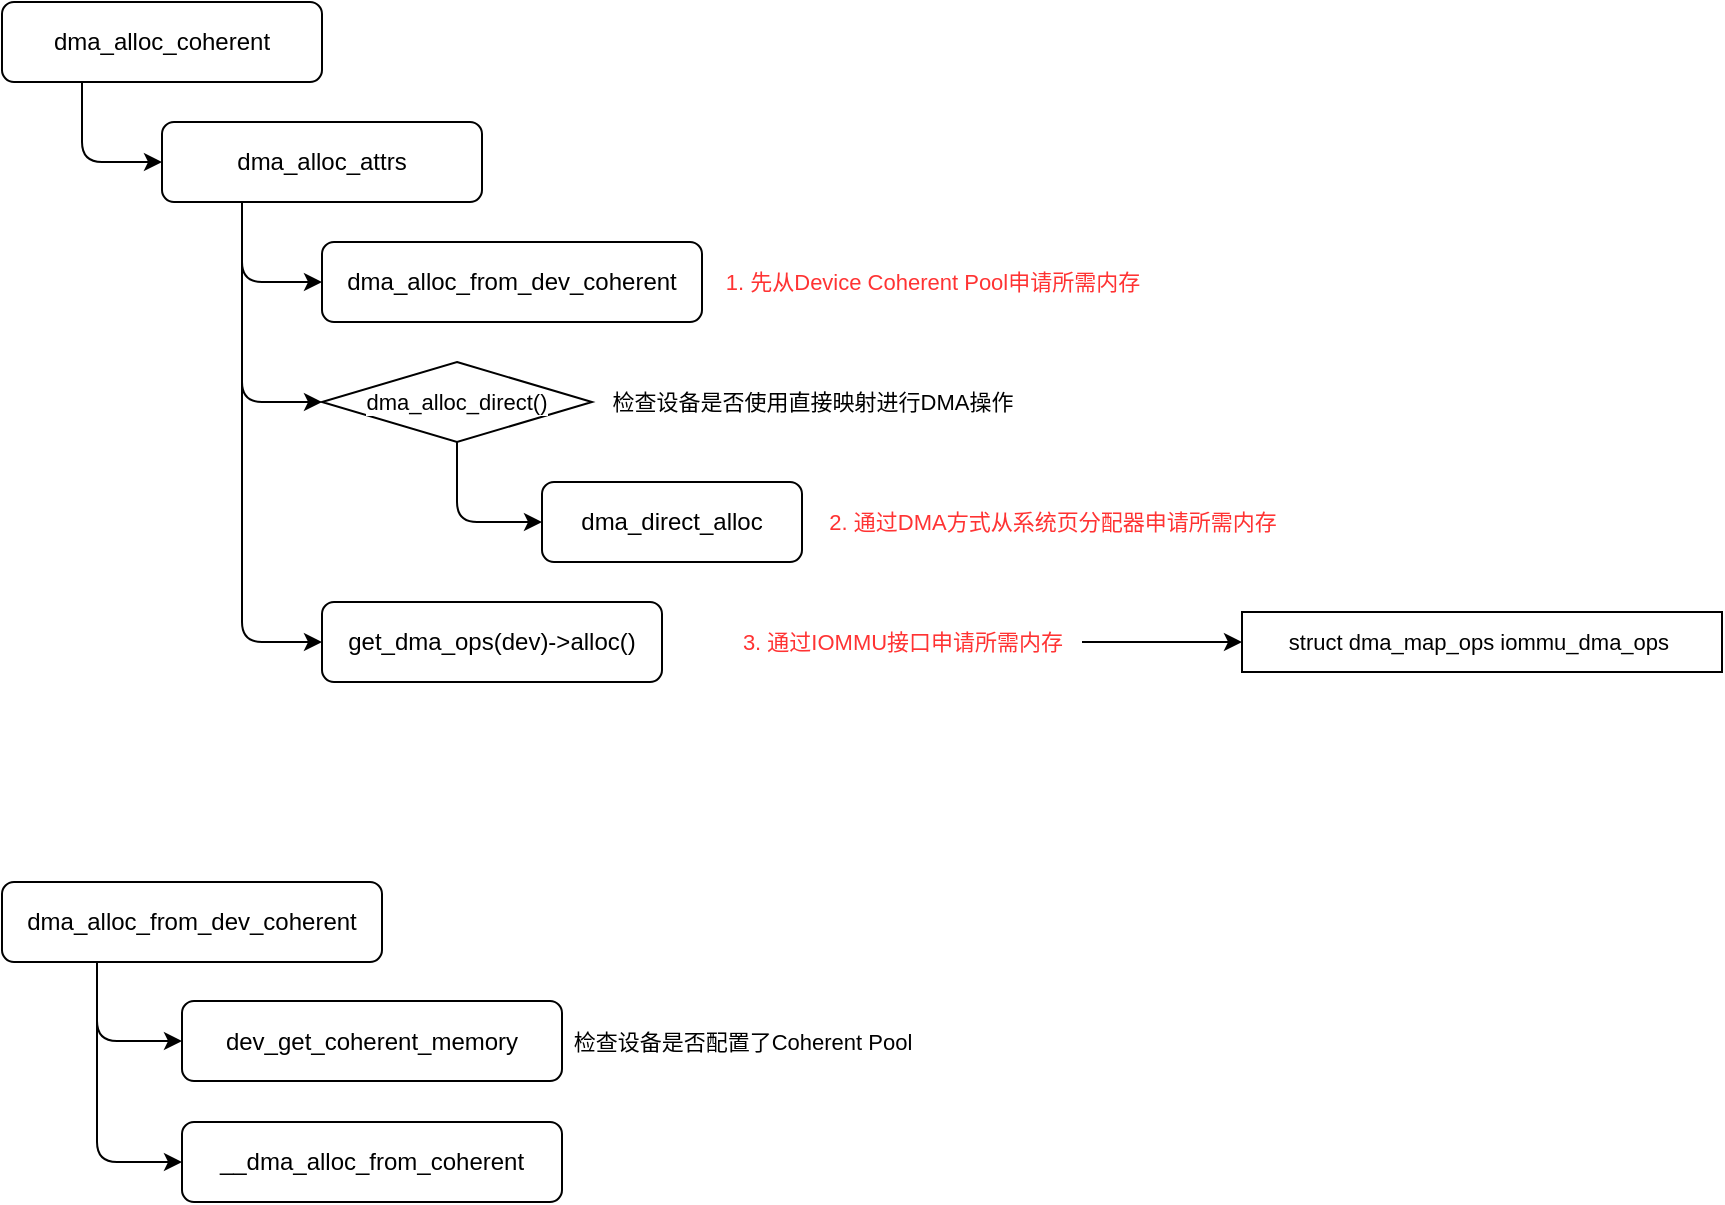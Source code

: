 <mxfile version="23.1.4" type="github" pages="4">
  <diagram name="DMA" id="xgYFPVZLW5DV_Q9SxGE-">
    <mxGraphModel dx="957" dy="1018" grid="1" gridSize="10" guides="1" tooltips="1" connect="1" arrows="1" fold="1" page="1" pageScale="1" pageWidth="827" pageHeight="1169" math="0" shadow="0">
      <root>
        <mxCell id="0" />
        <mxCell id="1" parent="0" />
        <mxCell id="epJa9tiv43tySeTNqx5A-1" style="edgeStyle=orthogonalEdgeStyle;rounded=1;orthogonalLoop=1;jettySize=auto;html=1;exitX=0.25;exitY=1;exitDx=0;exitDy=0;entryX=0;entryY=0.5;entryDx=0;entryDy=0;strokeColor=default;align=center;verticalAlign=middle;fontFamily=Helvetica;fontSize=11;fontColor=default;labelBackgroundColor=default;endArrow=classic;" edge="1" parent="1" source="Iuw46ZuQSelIB0kg3lWG-1" target="Iuw46ZuQSelIB0kg3lWG-2">
          <mxGeometry relative="1" as="geometry" />
        </mxCell>
        <mxCell id="Iuw46ZuQSelIB0kg3lWG-1" value="dma_alloc_coherent" style="rounded=1;whiteSpace=wrap;html=1;" vertex="1" parent="1">
          <mxGeometry x="40" y="40" width="160" height="40" as="geometry" />
        </mxCell>
        <mxCell id="epJa9tiv43tySeTNqx5A-3" style="edgeStyle=orthogonalEdgeStyle;rounded=1;orthogonalLoop=1;jettySize=auto;html=1;exitX=0.25;exitY=1;exitDx=0;exitDy=0;entryX=0;entryY=0.5;entryDx=0;entryDy=0;strokeColor=default;align=center;verticalAlign=middle;fontFamily=Helvetica;fontSize=11;fontColor=default;labelBackgroundColor=default;endArrow=classic;" edge="1" parent="1" source="Iuw46ZuQSelIB0kg3lWG-2" target="epJa9tiv43tySeTNqx5A-2">
          <mxGeometry relative="1" as="geometry" />
        </mxCell>
        <mxCell id="epJa9tiv43tySeTNqx5A-7" style="edgeStyle=orthogonalEdgeStyle;rounded=1;orthogonalLoop=1;jettySize=auto;html=1;exitX=0.5;exitY=1;exitDx=0;exitDy=0;entryX=0;entryY=0.5;entryDx=0;entryDy=0;strokeColor=default;align=center;verticalAlign=middle;fontFamily=Helvetica;fontSize=11;fontColor=default;labelBackgroundColor=default;endArrow=classic;" edge="1" parent="1" source="epJa9tiv43tySeTNqx5A-10" target="epJa9tiv43tySeTNqx5A-4">
          <mxGeometry relative="1" as="geometry" />
        </mxCell>
        <mxCell id="epJa9tiv43tySeTNqx5A-9" style="edgeStyle=orthogonalEdgeStyle;rounded=1;orthogonalLoop=1;jettySize=auto;html=1;exitX=0.25;exitY=1;exitDx=0;exitDy=0;entryX=0;entryY=0.5;entryDx=0;entryDy=0;strokeColor=default;align=center;verticalAlign=middle;fontFamily=Helvetica;fontSize=11;fontColor=default;labelBackgroundColor=default;endArrow=classic;" edge="1" parent="1" source="Iuw46ZuQSelIB0kg3lWG-2" target="epJa9tiv43tySeTNqx5A-6">
          <mxGeometry relative="1" as="geometry" />
        </mxCell>
        <mxCell id="epJa9tiv43tySeTNqx5A-11" style="edgeStyle=orthogonalEdgeStyle;rounded=1;orthogonalLoop=1;jettySize=auto;html=1;exitX=0.25;exitY=1;exitDx=0;exitDy=0;entryX=0;entryY=0.5;entryDx=0;entryDy=0;strokeColor=default;align=center;verticalAlign=middle;fontFamily=Helvetica;fontSize=11;fontColor=default;labelBackgroundColor=default;endArrow=classic;" edge="1" parent="1" source="Iuw46ZuQSelIB0kg3lWG-2" target="epJa9tiv43tySeTNqx5A-10">
          <mxGeometry relative="1" as="geometry" />
        </mxCell>
        <mxCell id="Iuw46ZuQSelIB0kg3lWG-2" value="dma_alloc_attrs" style="rounded=1;whiteSpace=wrap;html=1;" vertex="1" parent="1">
          <mxGeometry x="120" y="100" width="160" height="40" as="geometry" />
        </mxCell>
        <mxCell id="epJa9tiv43tySeTNqx5A-2" value="dma_alloc_from_dev_coherent" style="rounded=1;whiteSpace=wrap;html=1;" vertex="1" parent="1">
          <mxGeometry x="200" y="160" width="190" height="40" as="geometry" />
        </mxCell>
        <mxCell id="epJa9tiv43tySeTNqx5A-4" value="dma_direct_alloc" style="rounded=1;whiteSpace=wrap;html=1;" vertex="1" parent="1">
          <mxGeometry x="310" y="280" width="130" height="40" as="geometry" />
        </mxCell>
        <mxCell id="epJa9tiv43tySeTNqx5A-6" value="get_dma_ops(dev)-&amp;gt;alloc()" style="rounded=1;whiteSpace=wrap;html=1;" vertex="1" parent="1">
          <mxGeometry x="200" y="340" width="170" height="40" as="geometry" />
        </mxCell>
        <mxCell id="epJa9tiv43tySeTNqx5A-10" value="dma_alloc_direct()" style="rhombus;whiteSpace=wrap;html=1;fontFamily=Helvetica;fontSize=11;fontColor=default;labelBackgroundColor=default;" vertex="1" parent="1">
          <mxGeometry x="200" y="220" width="135" height="40" as="geometry" />
        </mxCell>
        <mxCell id="epJa9tiv43tySeTNqx5A-12" value="struct dma_map_ops iommu_dma_ops&amp;nbsp;" style="rounded=0;whiteSpace=wrap;html=1;fontFamily=Helvetica;fontSize=11;fontColor=default;labelBackgroundColor=default;" vertex="1" parent="1">
          <mxGeometry x="660" y="345" width="240" height="30" as="geometry" />
        </mxCell>
        <mxCell id="epJa9tiv43tySeTNqx5A-15" style="edgeStyle=orthogonalEdgeStyle;rounded=1;orthogonalLoop=1;jettySize=auto;html=1;exitX=0.25;exitY=1;exitDx=0;exitDy=0;entryX=0;entryY=0.5;entryDx=0;entryDy=0;strokeColor=default;align=center;verticalAlign=middle;fontFamily=Helvetica;fontSize=11;fontColor=default;labelBackgroundColor=default;endArrow=classic;" edge="1" parent="1" source="epJa9tiv43tySeTNqx5A-13" target="epJa9tiv43tySeTNqx5A-14">
          <mxGeometry relative="1" as="geometry" />
        </mxCell>
        <mxCell id="epJa9tiv43tySeTNqx5A-18" style="edgeStyle=orthogonalEdgeStyle;rounded=1;orthogonalLoop=1;jettySize=auto;html=1;exitX=0.25;exitY=1;exitDx=0;exitDy=0;entryX=0;entryY=0.5;entryDx=0;entryDy=0;strokeColor=default;align=center;verticalAlign=middle;fontFamily=Helvetica;fontSize=11;fontColor=default;labelBackgroundColor=default;endArrow=classic;" edge="1" parent="1" source="epJa9tiv43tySeTNqx5A-13" target="epJa9tiv43tySeTNqx5A-17">
          <mxGeometry relative="1" as="geometry" />
        </mxCell>
        <mxCell id="epJa9tiv43tySeTNqx5A-13" value="dma_alloc_from_dev_coherent" style="rounded=1;whiteSpace=wrap;html=1;" vertex="1" parent="1">
          <mxGeometry x="40" y="480" width="190" height="40" as="geometry" />
        </mxCell>
        <mxCell id="epJa9tiv43tySeTNqx5A-14" value="dev_get_coherent_memory" style="rounded=1;whiteSpace=wrap;html=1;" vertex="1" parent="1">
          <mxGeometry x="130" y="539.5" width="190" height="40" as="geometry" />
        </mxCell>
        <mxCell id="epJa9tiv43tySeTNqx5A-16" value="1. 先从Device Coherent Pool申请所需内存" style="text;html=1;align=center;verticalAlign=middle;resizable=0;points=[];autosize=1;strokeColor=none;fillColor=none;fontFamily=Helvetica;fontSize=11;fontColor=#FF3333;labelBackgroundColor=default;" vertex="1" parent="1">
          <mxGeometry x="390" y="165" width="230" height="30" as="geometry" />
        </mxCell>
        <mxCell id="epJa9tiv43tySeTNqx5A-17" value="__dma_alloc_from_coherent" style="rounded=1;whiteSpace=wrap;html=1;" vertex="1" parent="1">
          <mxGeometry x="130" y="600" width="190" height="40" as="geometry" />
        </mxCell>
        <mxCell id="epJa9tiv43tySeTNqx5A-21" value="检查设备是否配置了Coherent Pool" style="text;html=1;align=center;verticalAlign=middle;resizable=0;points=[];autosize=1;strokeColor=none;fillColor=none;fontFamily=Helvetica;fontSize=11;fontColor=default;labelBackgroundColor=default;" vertex="1" parent="1">
          <mxGeometry x="315" y="544.5" width="190" height="30" as="geometry" />
        </mxCell>
        <mxCell id="epJa9tiv43tySeTNqx5A-24" value="检查设备是否使用直接映射进行DMA操作" style="text;html=1;align=center;verticalAlign=middle;resizable=0;points=[];autosize=1;strokeColor=none;fillColor=none;fontFamily=Helvetica;fontSize=11;fontColor=default;labelBackgroundColor=default;" vertex="1" parent="1">
          <mxGeometry x="335" y="225" width="220" height="30" as="geometry" />
        </mxCell>
        <mxCell id="epJa9tiv43tySeTNqx5A-25" value="2. 通过DMA方式从系统页分配器申请所需内存" style="text;html=1;align=center;verticalAlign=middle;resizable=0;points=[];autosize=1;strokeColor=none;fillColor=none;fontFamily=Helvetica;fontSize=11;fontColor=#FF3333;labelBackgroundColor=default;" vertex="1" parent="1">
          <mxGeometry x="440" y="285" width="250" height="30" as="geometry" />
        </mxCell>
        <mxCell id="epJa9tiv43tySeTNqx5A-27" style="edgeStyle=orthogonalEdgeStyle;rounded=1;orthogonalLoop=1;jettySize=auto;html=1;entryX=0;entryY=0.5;entryDx=0;entryDy=0;strokeColor=default;align=center;verticalAlign=middle;fontFamily=Helvetica;fontSize=11;fontColor=default;labelBackgroundColor=default;endArrow=classic;" edge="1" parent="1" source="epJa9tiv43tySeTNqx5A-26" target="epJa9tiv43tySeTNqx5A-12">
          <mxGeometry relative="1" as="geometry" />
        </mxCell>
        <mxCell id="epJa9tiv43tySeTNqx5A-26" value="3. 通过IOMMU接口申请所需内存" style="text;html=1;align=center;verticalAlign=middle;resizable=0;points=[];autosize=1;strokeColor=none;fillColor=none;fontFamily=Helvetica;fontSize=11;fontColor=#FF3333;labelBackgroundColor=default;" vertex="1" parent="1">
          <mxGeometry x="400" y="345" width="180" height="30" as="geometry" />
        </mxCell>
      </root>
    </mxGraphModel>
  </diagram>
  <diagram id="FLAurwg8rt9J_8dBdOzD" name="SWIOTLB">
    <mxGraphModel dx="666" dy="1018" grid="1" gridSize="10" guides="1" tooltips="1" connect="1" arrows="1" fold="1" page="1" pageScale="1" pageWidth="827" pageHeight="1169" math="0" shadow="0">
      <root>
        <mxCell id="0" />
        <mxCell id="1" parent="0" />
        <mxCell id="T1ZKqq_Ft51V0WmjHaD9-6" style="edgeStyle=orthogonalEdgeStyle;rounded=1;orthogonalLoop=1;jettySize=auto;html=1;exitX=0.25;exitY=1;exitDx=0;exitDy=0;entryX=0;entryY=0.5;entryDx=0;entryDy=0;curved=0;" edge="1" parent="1" source="T1ZKqq_Ft51V0WmjHaD9-1" target="T1ZKqq_Ft51V0WmjHaD9-2">
          <mxGeometry relative="1" as="geometry" />
        </mxCell>
        <mxCell id="T1ZKqq_Ft51V0WmjHaD9-7" style="edgeStyle=orthogonalEdgeStyle;rounded=1;orthogonalLoop=1;jettySize=auto;html=1;exitX=0.25;exitY=1;exitDx=0;exitDy=0;entryX=0;entryY=0.5;entryDx=0;entryDy=0;curved=0;" edge="1" parent="1" source="T1ZKqq_Ft51V0WmjHaD9-1" target="T1ZKqq_Ft51V0WmjHaD9-4">
          <mxGeometry relative="1" as="geometry" />
        </mxCell>
        <mxCell id="T1ZKqq_Ft51V0WmjHaD9-8" style="edgeStyle=orthogonalEdgeStyle;rounded=1;orthogonalLoop=1;jettySize=auto;html=1;exitX=0.25;exitY=1;exitDx=0;exitDy=0;entryX=0;entryY=0.5;entryDx=0;entryDy=0;strokeColor=default;align=center;verticalAlign=middle;fontFamily=Helvetica;fontSize=11;fontColor=default;labelBackgroundColor=default;endArrow=classic;" edge="1" parent="1" source="T1ZKqq_Ft51V0WmjHaD9-1" target="T1ZKqq_Ft51V0WmjHaD9-5">
          <mxGeometry relative="1" as="geometry" />
        </mxCell>
        <mxCell id="T1ZKqq_Ft51V0WmjHaD9-1" value="swiotlb_init" style="rounded=1;whiteSpace=wrap;html=1;" vertex="1" parent="1">
          <mxGeometry x="40" y="40" width="120" height="40" as="geometry" />
        </mxCell>
        <mxCell id="T1ZKqq_Ft51V0WmjHaD9-2" value="初始化io_tlb_nslabs变量" style="rounded=1;whiteSpace=wrap;html=1;" vertex="1" parent="1">
          <mxGeometry x="110" y="100" width="160" height="40" as="geometry" />
        </mxCell>
        <mxCell id="T1ZKqq_Ft51V0WmjHaD9-4" value="memblock_alloc_low" style="rounded=1;whiteSpace=wrap;html=1;" vertex="1" parent="1">
          <mxGeometry x="110" y="160" width="160" height="40" as="geometry" />
        </mxCell>
        <mxCell id="T1ZKqq_Ft51V0WmjHaD9-5" value="swiotlb_init_with_tbl" style="rounded=1;whiteSpace=wrap;html=1;" vertex="1" parent="1">
          <mxGeometry x="110" y="220" width="160" height="40" as="geometry" />
        </mxCell>
        <mxCell id="T1ZKqq_Ft51V0WmjHaD9-9" value="从memblock分配器分配低端内存" style="text;html=1;align=center;verticalAlign=middle;resizable=0;points=[];autosize=1;strokeColor=none;fillColor=none;fontFamily=Helvetica;fontSize=11;fontColor=default;labelBackgroundColor=default;" vertex="1" parent="1">
          <mxGeometry x="270" y="165" width="180" height="30" as="geometry" />
        </mxCell>
        <mxCell id="T1ZKqq_Ft51V0WmjHaD9-11" value="初始化swiotlb管理结构" style="text;html=1;align=center;verticalAlign=middle;resizable=0;points=[];autosize=1;strokeColor=none;fillColor=none;fontFamily=Helvetica;fontSize=11;fontColor=default;labelBackgroundColor=default;" vertex="1" parent="1">
          <mxGeometry x="270" y="225" width="130" height="30" as="geometry" />
        </mxCell>
      </root>
    </mxGraphModel>
  </diagram>
  <diagram id="_509LxlbTZrj5P9ai26Q" name="CMA">
    <mxGraphModel dx="666" dy="1018" grid="1" gridSize="10" guides="1" tooltips="1" connect="1" arrows="1" fold="1" page="1" pageScale="1" pageWidth="827" pageHeight="1169" math="0" shadow="0">
      <root>
        <mxCell id="0" />
        <mxCell id="1" parent="0" />
      </root>
    </mxGraphModel>
  </diagram>
  <diagram id="KXef_lr3H4kgYps5HuwF" name="IO">
    <mxGraphModel dx="666" dy="1018" grid="1" gridSize="10" guides="1" tooltips="1" connect="1" arrows="1" fold="1" page="1" pageScale="1" pageWidth="827" pageHeight="1169" math="0" shadow="0">
      <root>
        <mxCell id="0" />
        <mxCell id="1" parent="0" />
      </root>
    </mxGraphModel>
  </diagram>
</mxfile>
